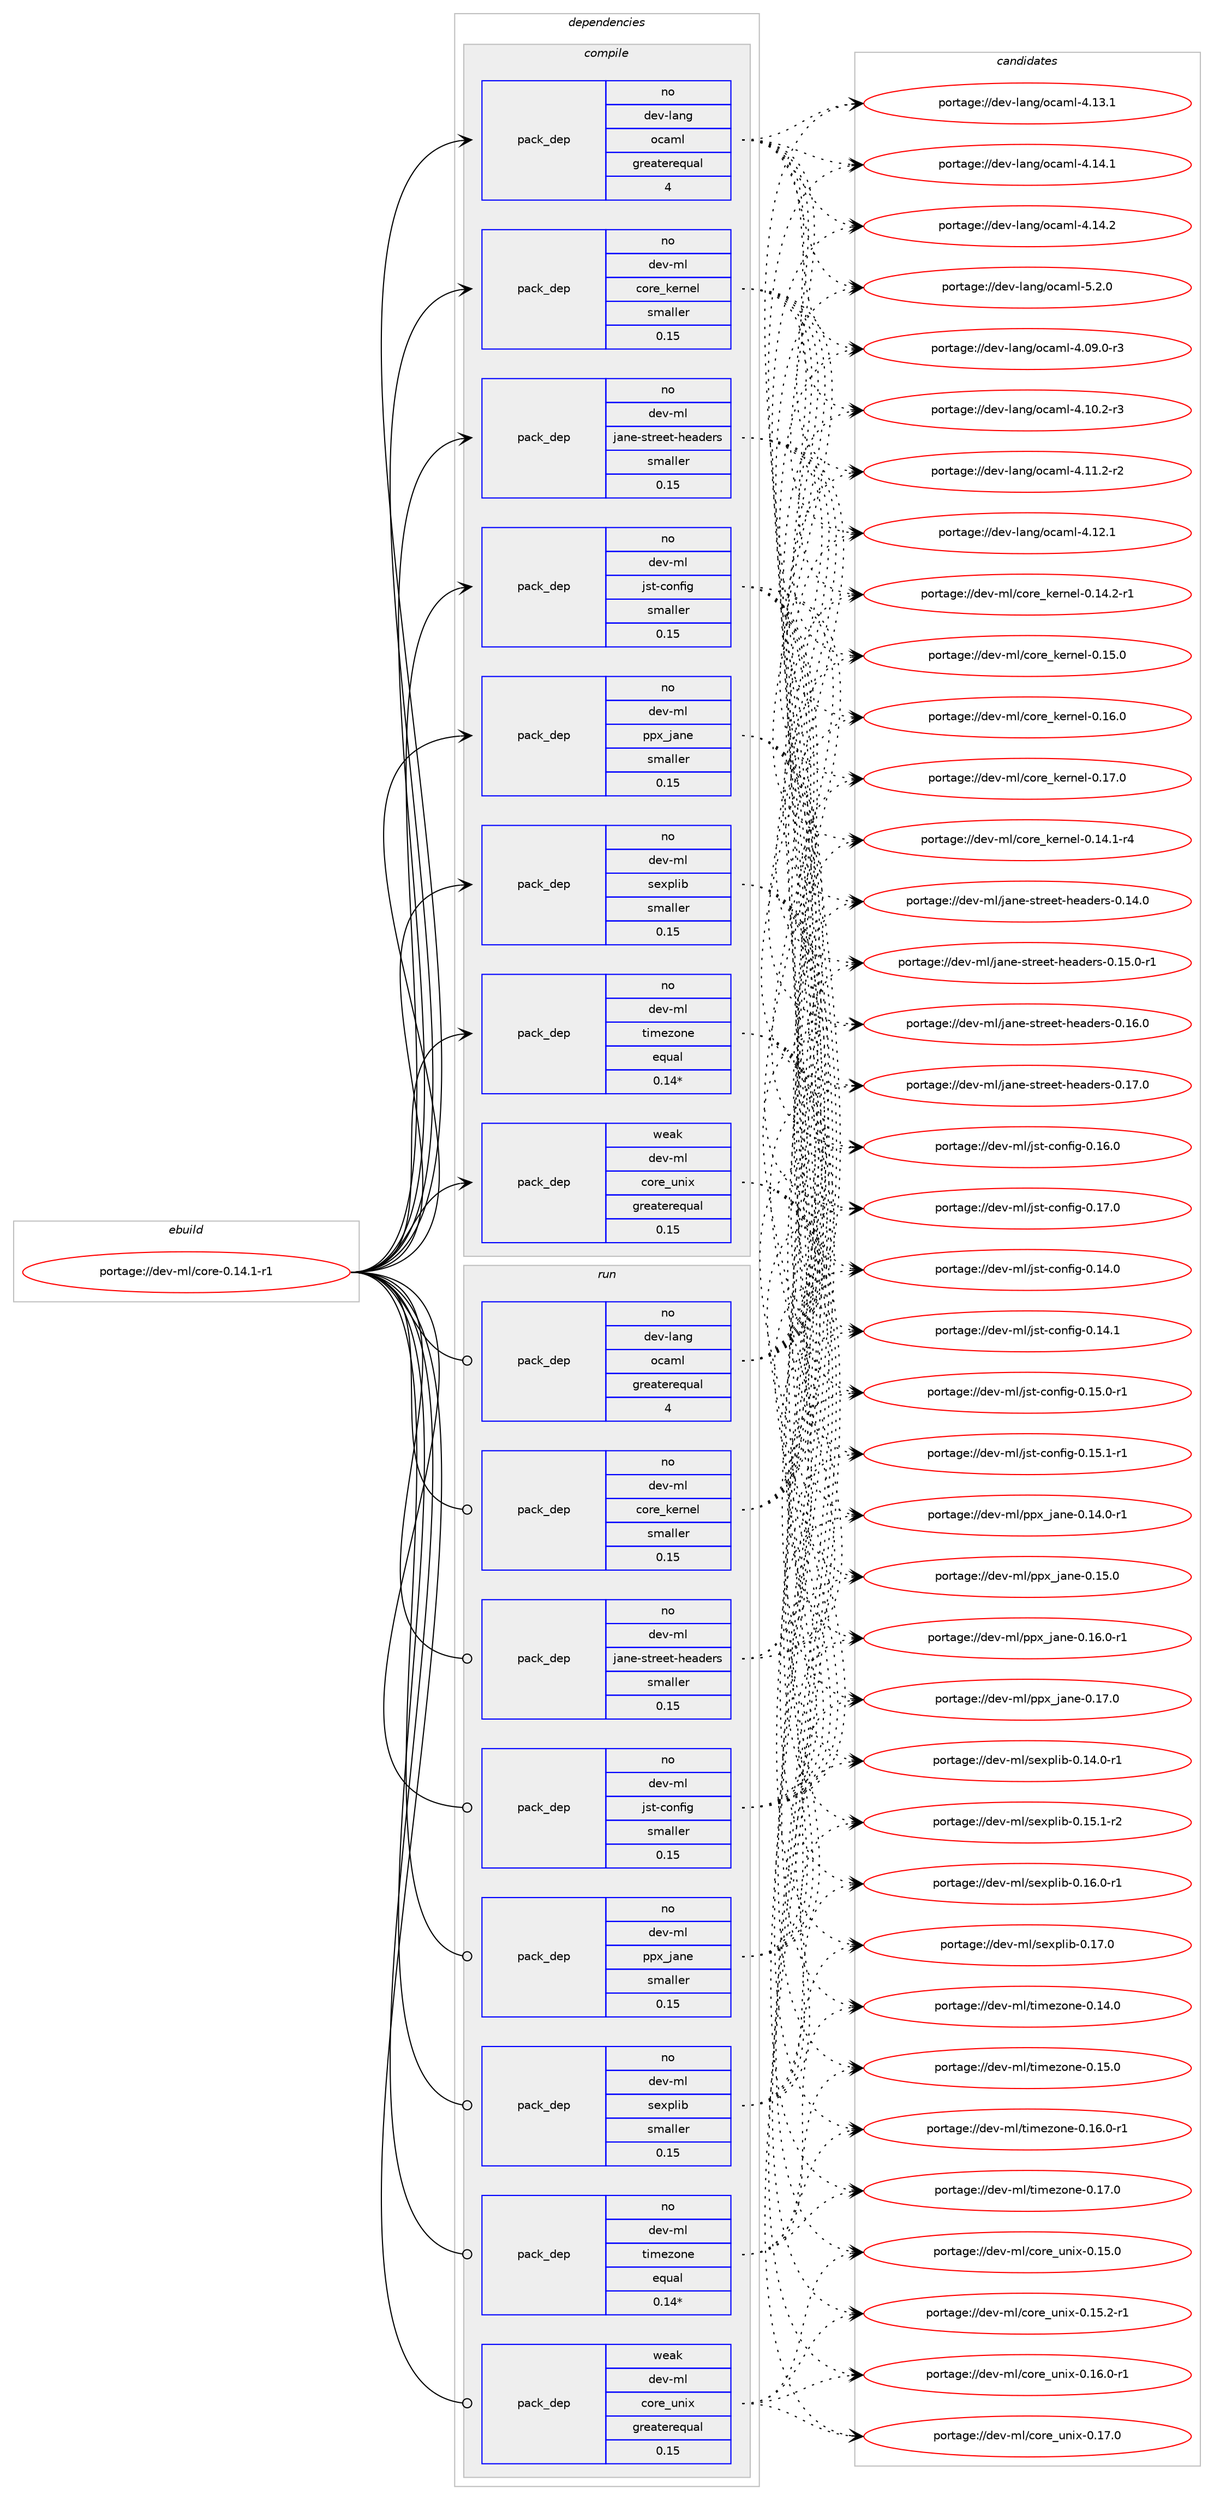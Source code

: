 digraph prolog {

# *************
# Graph options
# *************

newrank=true;
concentrate=true;
compound=true;
graph [rankdir=LR,fontname=Helvetica,fontsize=10,ranksep=1.5];#, ranksep=2.5, nodesep=0.2];
edge  [arrowhead=vee];
node  [fontname=Helvetica,fontsize=10];

# **********
# The ebuild
# **********

subgraph cluster_leftcol {
color=gray;
rank=same;
label=<<i>ebuild</i>>;
id [label="portage://dev-ml/core-0.14.1-r1", color=red, width=4, href="../dev-ml/core-0.14.1-r1.svg"];
}

# ****************
# The dependencies
# ****************

subgraph cluster_midcol {
color=gray;
label=<<i>dependencies</i>>;
subgraph cluster_compile {
fillcolor="#eeeeee";
style=filled;
label=<<i>compile</i>>;
subgraph pack29907 {
dependency59507 [label=<<TABLE BORDER="0" CELLBORDER="1" CELLSPACING="0" CELLPADDING="4" WIDTH="220"><TR><TD ROWSPAN="6" CELLPADDING="30">pack_dep</TD></TR><TR><TD WIDTH="110">no</TD></TR><TR><TD>dev-lang</TD></TR><TR><TD>ocaml</TD></TR><TR><TD>greaterequal</TD></TR><TR><TD>4</TD></TR></TABLE>>, shape=none, color=blue];
}
id:e -> dependency59507:w [weight=20,style="solid",arrowhead="vee"];
# *** BEGIN UNKNOWN DEPENDENCY TYPE (TODO) ***
# id -> package_dependency(portage://dev-ml/core-0.14.1-r1,install,no,dev-ml,base,none,[,,],any_same_slot,[])
# *** END UNKNOWN DEPENDENCY TYPE (TODO) ***

subgraph pack29908 {
dependency59508 [label=<<TABLE BORDER="0" CELLBORDER="1" CELLSPACING="0" CELLPADDING="4" WIDTH="220"><TR><TD ROWSPAN="6" CELLPADDING="30">pack_dep</TD></TR><TR><TD WIDTH="110">no</TD></TR><TR><TD>dev-ml</TD></TR><TR><TD>core_kernel</TD></TR><TR><TD>smaller</TD></TR><TR><TD>0.15</TD></TR></TABLE>>, shape=none, color=blue];
}
id:e -> dependency59508:w [weight=20,style="solid",arrowhead="vee"];
# *** BEGIN UNKNOWN DEPENDENCY TYPE (TODO) ***
# id -> package_dependency(portage://dev-ml/core-0.14.1-r1,install,no,dev-ml,dune,none,[,,],any_same_slot,[])
# *** END UNKNOWN DEPENDENCY TYPE (TODO) ***

subgraph pack29909 {
dependency59509 [label=<<TABLE BORDER="0" CELLBORDER="1" CELLSPACING="0" CELLPADDING="4" WIDTH="220"><TR><TD ROWSPAN="6" CELLPADDING="30">pack_dep</TD></TR><TR><TD WIDTH="110">no</TD></TR><TR><TD>dev-ml</TD></TR><TR><TD>jane-street-headers</TD></TR><TR><TD>smaller</TD></TR><TR><TD>0.15</TD></TR></TABLE>>, shape=none, color=blue];
}
id:e -> dependency59509:w [weight=20,style="solid",arrowhead="vee"];
subgraph pack29910 {
dependency59510 [label=<<TABLE BORDER="0" CELLBORDER="1" CELLSPACING="0" CELLPADDING="4" WIDTH="220"><TR><TD ROWSPAN="6" CELLPADDING="30">pack_dep</TD></TR><TR><TD WIDTH="110">no</TD></TR><TR><TD>dev-ml</TD></TR><TR><TD>jst-config</TD></TR><TR><TD>smaller</TD></TR><TR><TD>0.15</TD></TR></TABLE>>, shape=none, color=blue];
}
id:e -> dependency59510:w [weight=20,style="solid",arrowhead="vee"];
subgraph pack29911 {
dependency59511 [label=<<TABLE BORDER="0" CELLBORDER="1" CELLSPACING="0" CELLPADDING="4" WIDTH="220"><TR><TD ROWSPAN="6" CELLPADDING="30">pack_dep</TD></TR><TR><TD WIDTH="110">no</TD></TR><TR><TD>dev-ml</TD></TR><TR><TD>ppx_jane</TD></TR><TR><TD>smaller</TD></TR><TR><TD>0.15</TD></TR></TABLE>>, shape=none, color=blue];
}
id:e -> dependency59511:w [weight=20,style="solid",arrowhead="vee"];
subgraph pack29912 {
dependency59512 [label=<<TABLE BORDER="0" CELLBORDER="1" CELLSPACING="0" CELLPADDING="4" WIDTH="220"><TR><TD ROWSPAN="6" CELLPADDING="30">pack_dep</TD></TR><TR><TD WIDTH="110">no</TD></TR><TR><TD>dev-ml</TD></TR><TR><TD>sexplib</TD></TR><TR><TD>smaller</TD></TR><TR><TD>0.15</TD></TR></TABLE>>, shape=none, color=blue];
}
id:e -> dependency59512:w [weight=20,style="solid",arrowhead="vee"];
# *** BEGIN UNKNOWN DEPENDENCY TYPE (TODO) ***
# id -> package_dependency(portage://dev-ml/core-0.14.1-r1,install,no,dev-ml,spawn,none,[,,],any_same_slot,[])
# *** END UNKNOWN DEPENDENCY TYPE (TODO) ***

# *** BEGIN UNKNOWN DEPENDENCY TYPE (TODO) ***
# id -> package_dependency(portage://dev-ml/core-0.14.1-r1,install,no,dev-ml,stdio,none,[,,],any_same_slot,[])
# *** END UNKNOWN DEPENDENCY TYPE (TODO) ***

subgraph pack29913 {
dependency59513 [label=<<TABLE BORDER="0" CELLBORDER="1" CELLSPACING="0" CELLPADDING="4" WIDTH="220"><TR><TD ROWSPAN="6" CELLPADDING="30">pack_dep</TD></TR><TR><TD WIDTH="110">no</TD></TR><TR><TD>dev-ml</TD></TR><TR><TD>timezone</TD></TR><TR><TD>equal</TD></TR><TR><TD>0.14*</TD></TR></TABLE>>, shape=none, color=blue];
}
id:e -> dependency59513:w [weight=20,style="solid",arrowhead="vee"];
subgraph pack29914 {
dependency59514 [label=<<TABLE BORDER="0" CELLBORDER="1" CELLSPACING="0" CELLPADDING="4" WIDTH="220"><TR><TD ROWSPAN="6" CELLPADDING="30">pack_dep</TD></TR><TR><TD WIDTH="110">weak</TD></TR><TR><TD>dev-ml</TD></TR><TR><TD>core_unix</TD></TR><TR><TD>greaterequal</TD></TR><TR><TD>0.15</TD></TR></TABLE>>, shape=none, color=blue];
}
id:e -> dependency59514:w [weight=20,style="solid",arrowhead="vee"];
}
subgraph cluster_compileandrun {
fillcolor="#eeeeee";
style=filled;
label=<<i>compile and run</i>>;
}
subgraph cluster_run {
fillcolor="#eeeeee";
style=filled;
label=<<i>run</i>>;
subgraph pack29915 {
dependency59515 [label=<<TABLE BORDER="0" CELLBORDER="1" CELLSPACING="0" CELLPADDING="4" WIDTH="220"><TR><TD ROWSPAN="6" CELLPADDING="30">pack_dep</TD></TR><TR><TD WIDTH="110">no</TD></TR><TR><TD>dev-lang</TD></TR><TR><TD>ocaml</TD></TR><TR><TD>greaterequal</TD></TR><TR><TD>4</TD></TR></TABLE>>, shape=none, color=blue];
}
id:e -> dependency59515:w [weight=20,style="solid",arrowhead="odot"];
# *** BEGIN UNKNOWN DEPENDENCY TYPE (TODO) ***
# id -> package_dependency(portage://dev-ml/core-0.14.1-r1,run,no,dev-ml,base,none,[,,],any_same_slot,[])
# *** END UNKNOWN DEPENDENCY TYPE (TODO) ***

subgraph pack29916 {
dependency59516 [label=<<TABLE BORDER="0" CELLBORDER="1" CELLSPACING="0" CELLPADDING="4" WIDTH="220"><TR><TD ROWSPAN="6" CELLPADDING="30">pack_dep</TD></TR><TR><TD WIDTH="110">no</TD></TR><TR><TD>dev-ml</TD></TR><TR><TD>core_kernel</TD></TR><TR><TD>smaller</TD></TR><TR><TD>0.15</TD></TR></TABLE>>, shape=none, color=blue];
}
id:e -> dependency59516:w [weight=20,style="solid",arrowhead="odot"];
# *** BEGIN UNKNOWN DEPENDENCY TYPE (TODO) ***
# id -> package_dependency(portage://dev-ml/core-0.14.1-r1,run,no,dev-ml,dune,none,[,,],any_same_slot,[])
# *** END UNKNOWN DEPENDENCY TYPE (TODO) ***

subgraph pack29917 {
dependency59517 [label=<<TABLE BORDER="0" CELLBORDER="1" CELLSPACING="0" CELLPADDING="4" WIDTH="220"><TR><TD ROWSPAN="6" CELLPADDING="30">pack_dep</TD></TR><TR><TD WIDTH="110">no</TD></TR><TR><TD>dev-ml</TD></TR><TR><TD>jane-street-headers</TD></TR><TR><TD>smaller</TD></TR><TR><TD>0.15</TD></TR></TABLE>>, shape=none, color=blue];
}
id:e -> dependency59517:w [weight=20,style="solid",arrowhead="odot"];
subgraph pack29918 {
dependency59518 [label=<<TABLE BORDER="0" CELLBORDER="1" CELLSPACING="0" CELLPADDING="4" WIDTH="220"><TR><TD ROWSPAN="6" CELLPADDING="30">pack_dep</TD></TR><TR><TD WIDTH="110">no</TD></TR><TR><TD>dev-ml</TD></TR><TR><TD>jst-config</TD></TR><TR><TD>smaller</TD></TR><TR><TD>0.15</TD></TR></TABLE>>, shape=none, color=blue];
}
id:e -> dependency59518:w [weight=20,style="solid",arrowhead="odot"];
subgraph pack29919 {
dependency59519 [label=<<TABLE BORDER="0" CELLBORDER="1" CELLSPACING="0" CELLPADDING="4" WIDTH="220"><TR><TD ROWSPAN="6" CELLPADDING="30">pack_dep</TD></TR><TR><TD WIDTH="110">no</TD></TR><TR><TD>dev-ml</TD></TR><TR><TD>ppx_jane</TD></TR><TR><TD>smaller</TD></TR><TR><TD>0.15</TD></TR></TABLE>>, shape=none, color=blue];
}
id:e -> dependency59519:w [weight=20,style="solid",arrowhead="odot"];
subgraph pack29920 {
dependency59520 [label=<<TABLE BORDER="0" CELLBORDER="1" CELLSPACING="0" CELLPADDING="4" WIDTH="220"><TR><TD ROWSPAN="6" CELLPADDING="30">pack_dep</TD></TR><TR><TD WIDTH="110">no</TD></TR><TR><TD>dev-ml</TD></TR><TR><TD>sexplib</TD></TR><TR><TD>smaller</TD></TR><TR><TD>0.15</TD></TR></TABLE>>, shape=none, color=blue];
}
id:e -> dependency59520:w [weight=20,style="solid",arrowhead="odot"];
# *** BEGIN UNKNOWN DEPENDENCY TYPE (TODO) ***
# id -> package_dependency(portage://dev-ml/core-0.14.1-r1,run,no,dev-ml,spawn,none,[,,],any_same_slot,[])
# *** END UNKNOWN DEPENDENCY TYPE (TODO) ***

# *** BEGIN UNKNOWN DEPENDENCY TYPE (TODO) ***
# id -> package_dependency(portage://dev-ml/core-0.14.1-r1,run,no,dev-ml,stdio,none,[,,],any_same_slot,[])
# *** END UNKNOWN DEPENDENCY TYPE (TODO) ***

subgraph pack29921 {
dependency59521 [label=<<TABLE BORDER="0" CELLBORDER="1" CELLSPACING="0" CELLPADDING="4" WIDTH="220"><TR><TD ROWSPAN="6" CELLPADDING="30">pack_dep</TD></TR><TR><TD WIDTH="110">no</TD></TR><TR><TD>dev-ml</TD></TR><TR><TD>timezone</TD></TR><TR><TD>equal</TD></TR><TR><TD>0.14*</TD></TR></TABLE>>, shape=none, color=blue];
}
id:e -> dependency59521:w [weight=20,style="solid",arrowhead="odot"];
subgraph pack29922 {
dependency59522 [label=<<TABLE BORDER="0" CELLBORDER="1" CELLSPACING="0" CELLPADDING="4" WIDTH="220"><TR><TD ROWSPAN="6" CELLPADDING="30">pack_dep</TD></TR><TR><TD WIDTH="110">weak</TD></TR><TR><TD>dev-ml</TD></TR><TR><TD>core_unix</TD></TR><TR><TD>greaterequal</TD></TR><TR><TD>0.15</TD></TR></TABLE>>, shape=none, color=blue];
}
id:e -> dependency59522:w [weight=20,style="solid",arrowhead="odot"];
}
}

# **************
# The candidates
# **************

subgraph cluster_choices {
rank=same;
color=gray;
label=<<i>candidates</i>>;

subgraph choice29907 {
color=black;
nodesep=1;
choice1001011184510897110103471119997109108455246485746484511451 [label="portage://dev-lang/ocaml-4.09.0-r3", color=red, width=4,href="../dev-lang/ocaml-4.09.0-r3.svg"];
choice1001011184510897110103471119997109108455246494846504511451 [label="portage://dev-lang/ocaml-4.10.2-r3", color=red, width=4,href="../dev-lang/ocaml-4.10.2-r3.svg"];
choice1001011184510897110103471119997109108455246494946504511450 [label="portage://dev-lang/ocaml-4.11.2-r2", color=red, width=4,href="../dev-lang/ocaml-4.11.2-r2.svg"];
choice100101118451089711010347111999710910845524649504649 [label="portage://dev-lang/ocaml-4.12.1", color=red, width=4,href="../dev-lang/ocaml-4.12.1.svg"];
choice100101118451089711010347111999710910845524649514649 [label="portage://dev-lang/ocaml-4.13.1", color=red, width=4,href="../dev-lang/ocaml-4.13.1.svg"];
choice100101118451089711010347111999710910845524649524649 [label="portage://dev-lang/ocaml-4.14.1", color=red, width=4,href="../dev-lang/ocaml-4.14.1.svg"];
choice100101118451089711010347111999710910845524649524650 [label="portage://dev-lang/ocaml-4.14.2", color=red, width=4,href="../dev-lang/ocaml-4.14.2.svg"];
choice1001011184510897110103471119997109108455346504648 [label="portage://dev-lang/ocaml-5.2.0", color=red, width=4,href="../dev-lang/ocaml-5.2.0.svg"];
dependency59507:e -> choice1001011184510897110103471119997109108455246485746484511451:w [style=dotted,weight="100"];
dependency59507:e -> choice1001011184510897110103471119997109108455246494846504511451:w [style=dotted,weight="100"];
dependency59507:e -> choice1001011184510897110103471119997109108455246494946504511450:w [style=dotted,weight="100"];
dependency59507:e -> choice100101118451089711010347111999710910845524649504649:w [style=dotted,weight="100"];
dependency59507:e -> choice100101118451089711010347111999710910845524649514649:w [style=dotted,weight="100"];
dependency59507:e -> choice100101118451089711010347111999710910845524649524649:w [style=dotted,weight="100"];
dependency59507:e -> choice100101118451089711010347111999710910845524649524650:w [style=dotted,weight="100"];
dependency59507:e -> choice1001011184510897110103471119997109108455346504648:w [style=dotted,weight="100"];
}
subgraph choice29908 {
color=black;
nodesep=1;
choice10010111845109108479911111410195107101114110101108454846495246494511452 [label="portage://dev-ml/core_kernel-0.14.1-r4", color=red, width=4,href="../dev-ml/core_kernel-0.14.1-r4.svg"];
choice10010111845109108479911111410195107101114110101108454846495246504511449 [label="portage://dev-ml/core_kernel-0.14.2-r1", color=red, width=4,href="../dev-ml/core_kernel-0.14.2-r1.svg"];
choice1001011184510910847991111141019510710111411010110845484649534648 [label="portage://dev-ml/core_kernel-0.15.0", color=red, width=4,href="../dev-ml/core_kernel-0.15.0.svg"];
choice1001011184510910847991111141019510710111411010110845484649544648 [label="portage://dev-ml/core_kernel-0.16.0", color=red, width=4,href="../dev-ml/core_kernel-0.16.0.svg"];
choice1001011184510910847991111141019510710111411010110845484649554648 [label="portage://dev-ml/core_kernel-0.17.0", color=red, width=4,href="../dev-ml/core_kernel-0.17.0.svg"];
dependency59508:e -> choice10010111845109108479911111410195107101114110101108454846495246494511452:w [style=dotted,weight="100"];
dependency59508:e -> choice10010111845109108479911111410195107101114110101108454846495246504511449:w [style=dotted,weight="100"];
dependency59508:e -> choice1001011184510910847991111141019510710111411010110845484649534648:w [style=dotted,weight="100"];
dependency59508:e -> choice1001011184510910847991111141019510710111411010110845484649544648:w [style=dotted,weight="100"];
dependency59508:e -> choice1001011184510910847991111141019510710111411010110845484649554648:w [style=dotted,weight="100"];
}
subgraph choice29909 {
color=black;
nodesep=1;
choice10010111845109108471069711010145115116114101101116451041019710010111411545484649524648 [label="portage://dev-ml/jane-street-headers-0.14.0", color=red, width=4,href="../dev-ml/jane-street-headers-0.14.0.svg"];
choice100101118451091084710697110101451151161141011011164510410197100101114115454846495346484511449 [label="portage://dev-ml/jane-street-headers-0.15.0-r1", color=red, width=4,href="../dev-ml/jane-street-headers-0.15.0-r1.svg"];
choice10010111845109108471069711010145115116114101101116451041019710010111411545484649544648 [label="portage://dev-ml/jane-street-headers-0.16.0", color=red, width=4,href="../dev-ml/jane-street-headers-0.16.0.svg"];
choice10010111845109108471069711010145115116114101101116451041019710010111411545484649554648 [label="portage://dev-ml/jane-street-headers-0.17.0", color=red, width=4,href="../dev-ml/jane-street-headers-0.17.0.svg"];
dependency59509:e -> choice10010111845109108471069711010145115116114101101116451041019710010111411545484649524648:w [style=dotted,weight="100"];
dependency59509:e -> choice100101118451091084710697110101451151161141011011164510410197100101114115454846495346484511449:w [style=dotted,weight="100"];
dependency59509:e -> choice10010111845109108471069711010145115116114101101116451041019710010111411545484649544648:w [style=dotted,weight="100"];
dependency59509:e -> choice10010111845109108471069711010145115116114101101116451041019710010111411545484649554648:w [style=dotted,weight="100"];
}
subgraph choice29910 {
color=black;
nodesep=1;
choice1001011184510910847106115116459911111010210510345484649524648 [label="portage://dev-ml/jst-config-0.14.0", color=red, width=4,href="../dev-ml/jst-config-0.14.0.svg"];
choice1001011184510910847106115116459911111010210510345484649524649 [label="portage://dev-ml/jst-config-0.14.1", color=red, width=4,href="../dev-ml/jst-config-0.14.1.svg"];
choice10010111845109108471061151164599111110102105103454846495346484511449 [label="portage://dev-ml/jst-config-0.15.0-r1", color=red, width=4,href="../dev-ml/jst-config-0.15.0-r1.svg"];
choice10010111845109108471061151164599111110102105103454846495346494511449 [label="portage://dev-ml/jst-config-0.15.1-r1", color=red, width=4,href="../dev-ml/jst-config-0.15.1-r1.svg"];
choice1001011184510910847106115116459911111010210510345484649544648 [label="portage://dev-ml/jst-config-0.16.0", color=red, width=4,href="../dev-ml/jst-config-0.16.0.svg"];
choice1001011184510910847106115116459911111010210510345484649554648 [label="portage://dev-ml/jst-config-0.17.0", color=red, width=4,href="../dev-ml/jst-config-0.17.0.svg"];
dependency59510:e -> choice1001011184510910847106115116459911111010210510345484649524648:w [style=dotted,weight="100"];
dependency59510:e -> choice1001011184510910847106115116459911111010210510345484649524649:w [style=dotted,weight="100"];
dependency59510:e -> choice10010111845109108471061151164599111110102105103454846495346484511449:w [style=dotted,weight="100"];
dependency59510:e -> choice10010111845109108471061151164599111110102105103454846495346494511449:w [style=dotted,weight="100"];
dependency59510:e -> choice1001011184510910847106115116459911111010210510345484649544648:w [style=dotted,weight="100"];
dependency59510:e -> choice1001011184510910847106115116459911111010210510345484649554648:w [style=dotted,weight="100"];
}
subgraph choice29911 {
color=black;
nodesep=1;
choice10010111845109108471121121209510697110101454846495246484511449 [label="portage://dev-ml/ppx_jane-0.14.0-r1", color=red, width=4,href="../dev-ml/ppx_jane-0.14.0-r1.svg"];
choice1001011184510910847112112120951069711010145484649534648 [label="portage://dev-ml/ppx_jane-0.15.0", color=red, width=4,href="../dev-ml/ppx_jane-0.15.0.svg"];
choice10010111845109108471121121209510697110101454846495446484511449 [label="portage://dev-ml/ppx_jane-0.16.0-r1", color=red, width=4,href="../dev-ml/ppx_jane-0.16.0-r1.svg"];
choice1001011184510910847112112120951069711010145484649554648 [label="portage://dev-ml/ppx_jane-0.17.0", color=red, width=4,href="../dev-ml/ppx_jane-0.17.0.svg"];
dependency59511:e -> choice10010111845109108471121121209510697110101454846495246484511449:w [style=dotted,weight="100"];
dependency59511:e -> choice1001011184510910847112112120951069711010145484649534648:w [style=dotted,weight="100"];
dependency59511:e -> choice10010111845109108471121121209510697110101454846495446484511449:w [style=dotted,weight="100"];
dependency59511:e -> choice1001011184510910847112112120951069711010145484649554648:w [style=dotted,weight="100"];
}
subgraph choice29912 {
color=black;
nodesep=1;
choice100101118451091084711510112011210810598454846495246484511449 [label="portage://dev-ml/sexplib-0.14.0-r1", color=red, width=4,href="../dev-ml/sexplib-0.14.0-r1.svg"];
choice100101118451091084711510112011210810598454846495346494511450 [label="portage://dev-ml/sexplib-0.15.1-r2", color=red, width=4,href="../dev-ml/sexplib-0.15.1-r2.svg"];
choice100101118451091084711510112011210810598454846495446484511449 [label="portage://dev-ml/sexplib-0.16.0-r1", color=red, width=4,href="../dev-ml/sexplib-0.16.0-r1.svg"];
choice10010111845109108471151011201121081059845484649554648 [label="portage://dev-ml/sexplib-0.17.0", color=red, width=4,href="../dev-ml/sexplib-0.17.0.svg"];
dependency59512:e -> choice100101118451091084711510112011210810598454846495246484511449:w [style=dotted,weight="100"];
dependency59512:e -> choice100101118451091084711510112011210810598454846495346494511450:w [style=dotted,weight="100"];
dependency59512:e -> choice100101118451091084711510112011210810598454846495446484511449:w [style=dotted,weight="100"];
dependency59512:e -> choice10010111845109108471151011201121081059845484649554648:w [style=dotted,weight="100"];
}
subgraph choice29913 {
color=black;
nodesep=1;
choice100101118451091084711610510910112211111010145484649524648 [label="portage://dev-ml/timezone-0.14.0", color=red, width=4,href="../dev-ml/timezone-0.14.0.svg"];
choice100101118451091084711610510910112211111010145484649534648 [label="portage://dev-ml/timezone-0.15.0", color=red, width=4,href="../dev-ml/timezone-0.15.0.svg"];
choice1001011184510910847116105109101122111110101454846495446484511449 [label="portage://dev-ml/timezone-0.16.0-r1", color=red, width=4,href="../dev-ml/timezone-0.16.0-r1.svg"];
choice100101118451091084711610510910112211111010145484649554648 [label="portage://dev-ml/timezone-0.17.0", color=red, width=4,href="../dev-ml/timezone-0.17.0.svg"];
dependency59513:e -> choice100101118451091084711610510910112211111010145484649524648:w [style=dotted,weight="100"];
dependency59513:e -> choice100101118451091084711610510910112211111010145484649534648:w [style=dotted,weight="100"];
dependency59513:e -> choice1001011184510910847116105109101122111110101454846495446484511449:w [style=dotted,weight="100"];
dependency59513:e -> choice100101118451091084711610510910112211111010145484649554648:w [style=dotted,weight="100"];
}
subgraph choice29914 {
color=black;
nodesep=1;
choice1001011184510910847991111141019511711010512045484649534648 [label="portage://dev-ml/core_unix-0.15.0", color=red, width=4,href="../dev-ml/core_unix-0.15.0.svg"];
choice10010111845109108479911111410195117110105120454846495346504511449 [label="portage://dev-ml/core_unix-0.15.2-r1", color=red, width=4,href="../dev-ml/core_unix-0.15.2-r1.svg"];
choice10010111845109108479911111410195117110105120454846495446484511449 [label="portage://dev-ml/core_unix-0.16.0-r1", color=red, width=4,href="../dev-ml/core_unix-0.16.0-r1.svg"];
choice1001011184510910847991111141019511711010512045484649554648 [label="portage://dev-ml/core_unix-0.17.0", color=red, width=4,href="../dev-ml/core_unix-0.17.0.svg"];
dependency59514:e -> choice1001011184510910847991111141019511711010512045484649534648:w [style=dotted,weight="100"];
dependency59514:e -> choice10010111845109108479911111410195117110105120454846495346504511449:w [style=dotted,weight="100"];
dependency59514:e -> choice10010111845109108479911111410195117110105120454846495446484511449:w [style=dotted,weight="100"];
dependency59514:e -> choice1001011184510910847991111141019511711010512045484649554648:w [style=dotted,weight="100"];
}
subgraph choice29915 {
color=black;
nodesep=1;
choice1001011184510897110103471119997109108455246485746484511451 [label="portage://dev-lang/ocaml-4.09.0-r3", color=red, width=4,href="../dev-lang/ocaml-4.09.0-r3.svg"];
choice1001011184510897110103471119997109108455246494846504511451 [label="portage://dev-lang/ocaml-4.10.2-r3", color=red, width=4,href="../dev-lang/ocaml-4.10.2-r3.svg"];
choice1001011184510897110103471119997109108455246494946504511450 [label="portage://dev-lang/ocaml-4.11.2-r2", color=red, width=4,href="../dev-lang/ocaml-4.11.2-r2.svg"];
choice100101118451089711010347111999710910845524649504649 [label="portage://dev-lang/ocaml-4.12.1", color=red, width=4,href="../dev-lang/ocaml-4.12.1.svg"];
choice100101118451089711010347111999710910845524649514649 [label="portage://dev-lang/ocaml-4.13.1", color=red, width=4,href="../dev-lang/ocaml-4.13.1.svg"];
choice100101118451089711010347111999710910845524649524649 [label="portage://dev-lang/ocaml-4.14.1", color=red, width=4,href="../dev-lang/ocaml-4.14.1.svg"];
choice100101118451089711010347111999710910845524649524650 [label="portage://dev-lang/ocaml-4.14.2", color=red, width=4,href="../dev-lang/ocaml-4.14.2.svg"];
choice1001011184510897110103471119997109108455346504648 [label="portage://dev-lang/ocaml-5.2.0", color=red, width=4,href="../dev-lang/ocaml-5.2.0.svg"];
dependency59515:e -> choice1001011184510897110103471119997109108455246485746484511451:w [style=dotted,weight="100"];
dependency59515:e -> choice1001011184510897110103471119997109108455246494846504511451:w [style=dotted,weight="100"];
dependency59515:e -> choice1001011184510897110103471119997109108455246494946504511450:w [style=dotted,weight="100"];
dependency59515:e -> choice100101118451089711010347111999710910845524649504649:w [style=dotted,weight="100"];
dependency59515:e -> choice100101118451089711010347111999710910845524649514649:w [style=dotted,weight="100"];
dependency59515:e -> choice100101118451089711010347111999710910845524649524649:w [style=dotted,weight="100"];
dependency59515:e -> choice100101118451089711010347111999710910845524649524650:w [style=dotted,weight="100"];
dependency59515:e -> choice1001011184510897110103471119997109108455346504648:w [style=dotted,weight="100"];
}
subgraph choice29916 {
color=black;
nodesep=1;
choice10010111845109108479911111410195107101114110101108454846495246494511452 [label="portage://dev-ml/core_kernel-0.14.1-r4", color=red, width=4,href="../dev-ml/core_kernel-0.14.1-r4.svg"];
choice10010111845109108479911111410195107101114110101108454846495246504511449 [label="portage://dev-ml/core_kernel-0.14.2-r1", color=red, width=4,href="../dev-ml/core_kernel-0.14.2-r1.svg"];
choice1001011184510910847991111141019510710111411010110845484649534648 [label="portage://dev-ml/core_kernel-0.15.0", color=red, width=4,href="../dev-ml/core_kernel-0.15.0.svg"];
choice1001011184510910847991111141019510710111411010110845484649544648 [label="portage://dev-ml/core_kernel-0.16.0", color=red, width=4,href="../dev-ml/core_kernel-0.16.0.svg"];
choice1001011184510910847991111141019510710111411010110845484649554648 [label="portage://dev-ml/core_kernel-0.17.0", color=red, width=4,href="../dev-ml/core_kernel-0.17.0.svg"];
dependency59516:e -> choice10010111845109108479911111410195107101114110101108454846495246494511452:w [style=dotted,weight="100"];
dependency59516:e -> choice10010111845109108479911111410195107101114110101108454846495246504511449:w [style=dotted,weight="100"];
dependency59516:e -> choice1001011184510910847991111141019510710111411010110845484649534648:w [style=dotted,weight="100"];
dependency59516:e -> choice1001011184510910847991111141019510710111411010110845484649544648:w [style=dotted,weight="100"];
dependency59516:e -> choice1001011184510910847991111141019510710111411010110845484649554648:w [style=dotted,weight="100"];
}
subgraph choice29917 {
color=black;
nodesep=1;
choice10010111845109108471069711010145115116114101101116451041019710010111411545484649524648 [label="portage://dev-ml/jane-street-headers-0.14.0", color=red, width=4,href="../dev-ml/jane-street-headers-0.14.0.svg"];
choice100101118451091084710697110101451151161141011011164510410197100101114115454846495346484511449 [label="portage://dev-ml/jane-street-headers-0.15.0-r1", color=red, width=4,href="../dev-ml/jane-street-headers-0.15.0-r1.svg"];
choice10010111845109108471069711010145115116114101101116451041019710010111411545484649544648 [label="portage://dev-ml/jane-street-headers-0.16.0", color=red, width=4,href="../dev-ml/jane-street-headers-0.16.0.svg"];
choice10010111845109108471069711010145115116114101101116451041019710010111411545484649554648 [label="portage://dev-ml/jane-street-headers-0.17.0", color=red, width=4,href="../dev-ml/jane-street-headers-0.17.0.svg"];
dependency59517:e -> choice10010111845109108471069711010145115116114101101116451041019710010111411545484649524648:w [style=dotted,weight="100"];
dependency59517:e -> choice100101118451091084710697110101451151161141011011164510410197100101114115454846495346484511449:w [style=dotted,weight="100"];
dependency59517:e -> choice10010111845109108471069711010145115116114101101116451041019710010111411545484649544648:w [style=dotted,weight="100"];
dependency59517:e -> choice10010111845109108471069711010145115116114101101116451041019710010111411545484649554648:w [style=dotted,weight="100"];
}
subgraph choice29918 {
color=black;
nodesep=1;
choice1001011184510910847106115116459911111010210510345484649524648 [label="portage://dev-ml/jst-config-0.14.0", color=red, width=4,href="../dev-ml/jst-config-0.14.0.svg"];
choice1001011184510910847106115116459911111010210510345484649524649 [label="portage://dev-ml/jst-config-0.14.1", color=red, width=4,href="../dev-ml/jst-config-0.14.1.svg"];
choice10010111845109108471061151164599111110102105103454846495346484511449 [label="portage://dev-ml/jst-config-0.15.0-r1", color=red, width=4,href="../dev-ml/jst-config-0.15.0-r1.svg"];
choice10010111845109108471061151164599111110102105103454846495346494511449 [label="portage://dev-ml/jst-config-0.15.1-r1", color=red, width=4,href="../dev-ml/jst-config-0.15.1-r1.svg"];
choice1001011184510910847106115116459911111010210510345484649544648 [label="portage://dev-ml/jst-config-0.16.0", color=red, width=4,href="../dev-ml/jst-config-0.16.0.svg"];
choice1001011184510910847106115116459911111010210510345484649554648 [label="portage://dev-ml/jst-config-0.17.0", color=red, width=4,href="../dev-ml/jst-config-0.17.0.svg"];
dependency59518:e -> choice1001011184510910847106115116459911111010210510345484649524648:w [style=dotted,weight="100"];
dependency59518:e -> choice1001011184510910847106115116459911111010210510345484649524649:w [style=dotted,weight="100"];
dependency59518:e -> choice10010111845109108471061151164599111110102105103454846495346484511449:w [style=dotted,weight="100"];
dependency59518:e -> choice10010111845109108471061151164599111110102105103454846495346494511449:w [style=dotted,weight="100"];
dependency59518:e -> choice1001011184510910847106115116459911111010210510345484649544648:w [style=dotted,weight="100"];
dependency59518:e -> choice1001011184510910847106115116459911111010210510345484649554648:w [style=dotted,weight="100"];
}
subgraph choice29919 {
color=black;
nodesep=1;
choice10010111845109108471121121209510697110101454846495246484511449 [label="portage://dev-ml/ppx_jane-0.14.0-r1", color=red, width=4,href="../dev-ml/ppx_jane-0.14.0-r1.svg"];
choice1001011184510910847112112120951069711010145484649534648 [label="portage://dev-ml/ppx_jane-0.15.0", color=red, width=4,href="../dev-ml/ppx_jane-0.15.0.svg"];
choice10010111845109108471121121209510697110101454846495446484511449 [label="portage://dev-ml/ppx_jane-0.16.0-r1", color=red, width=4,href="../dev-ml/ppx_jane-0.16.0-r1.svg"];
choice1001011184510910847112112120951069711010145484649554648 [label="portage://dev-ml/ppx_jane-0.17.0", color=red, width=4,href="../dev-ml/ppx_jane-0.17.0.svg"];
dependency59519:e -> choice10010111845109108471121121209510697110101454846495246484511449:w [style=dotted,weight="100"];
dependency59519:e -> choice1001011184510910847112112120951069711010145484649534648:w [style=dotted,weight="100"];
dependency59519:e -> choice10010111845109108471121121209510697110101454846495446484511449:w [style=dotted,weight="100"];
dependency59519:e -> choice1001011184510910847112112120951069711010145484649554648:w [style=dotted,weight="100"];
}
subgraph choice29920 {
color=black;
nodesep=1;
choice100101118451091084711510112011210810598454846495246484511449 [label="portage://dev-ml/sexplib-0.14.0-r1", color=red, width=4,href="../dev-ml/sexplib-0.14.0-r1.svg"];
choice100101118451091084711510112011210810598454846495346494511450 [label="portage://dev-ml/sexplib-0.15.1-r2", color=red, width=4,href="../dev-ml/sexplib-0.15.1-r2.svg"];
choice100101118451091084711510112011210810598454846495446484511449 [label="portage://dev-ml/sexplib-0.16.0-r1", color=red, width=4,href="../dev-ml/sexplib-0.16.0-r1.svg"];
choice10010111845109108471151011201121081059845484649554648 [label="portage://dev-ml/sexplib-0.17.0", color=red, width=4,href="../dev-ml/sexplib-0.17.0.svg"];
dependency59520:e -> choice100101118451091084711510112011210810598454846495246484511449:w [style=dotted,weight="100"];
dependency59520:e -> choice100101118451091084711510112011210810598454846495346494511450:w [style=dotted,weight="100"];
dependency59520:e -> choice100101118451091084711510112011210810598454846495446484511449:w [style=dotted,weight="100"];
dependency59520:e -> choice10010111845109108471151011201121081059845484649554648:w [style=dotted,weight="100"];
}
subgraph choice29921 {
color=black;
nodesep=1;
choice100101118451091084711610510910112211111010145484649524648 [label="portage://dev-ml/timezone-0.14.0", color=red, width=4,href="../dev-ml/timezone-0.14.0.svg"];
choice100101118451091084711610510910112211111010145484649534648 [label="portage://dev-ml/timezone-0.15.0", color=red, width=4,href="../dev-ml/timezone-0.15.0.svg"];
choice1001011184510910847116105109101122111110101454846495446484511449 [label="portage://dev-ml/timezone-0.16.0-r1", color=red, width=4,href="../dev-ml/timezone-0.16.0-r1.svg"];
choice100101118451091084711610510910112211111010145484649554648 [label="portage://dev-ml/timezone-0.17.0", color=red, width=4,href="../dev-ml/timezone-0.17.0.svg"];
dependency59521:e -> choice100101118451091084711610510910112211111010145484649524648:w [style=dotted,weight="100"];
dependency59521:e -> choice100101118451091084711610510910112211111010145484649534648:w [style=dotted,weight="100"];
dependency59521:e -> choice1001011184510910847116105109101122111110101454846495446484511449:w [style=dotted,weight="100"];
dependency59521:e -> choice100101118451091084711610510910112211111010145484649554648:w [style=dotted,weight="100"];
}
subgraph choice29922 {
color=black;
nodesep=1;
choice1001011184510910847991111141019511711010512045484649534648 [label="portage://dev-ml/core_unix-0.15.0", color=red, width=4,href="../dev-ml/core_unix-0.15.0.svg"];
choice10010111845109108479911111410195117110105120454846495346504511449 [label="portage://dev-ml/core_unix-0.15.2-r1", color=red, width=4,href="../dev-ml/core_unix-0.15.2-r1.svg"];
choice10010111845109108479911111410195117110105120454846495446484511449 [label="portage://dev-ml/core_unix-0.16.0-r1", color=red, width=4,href="../dev-ml/core_unix-0.16.0-r1.svg"];
choice1001011184510910847991111141019511711010512045484649554648 [label="portage://dev-ml/core_unix-0.17.0", color=red, width=4,href="../dev-ml/core_unix-0.17.0.svg"];
dependency59522:e -> choice1001011184510910847991111141019511711010512045484649534648:w [style=dotted,weight="100"];
dependency59522:e -> choice10010111845109108479911111410195117110105120454846495346504511449:w [style=dotted,weight="100"];
dependency59522:e -> choice10010111845109108479911111410195117110105120454846495446484511449:w [style=dotted,weight="100"];
dependency59522:e -> choice1001011184510910847991111141019511711010512045484649554648:w [style=dotted,weight="100"];
}
}

}
